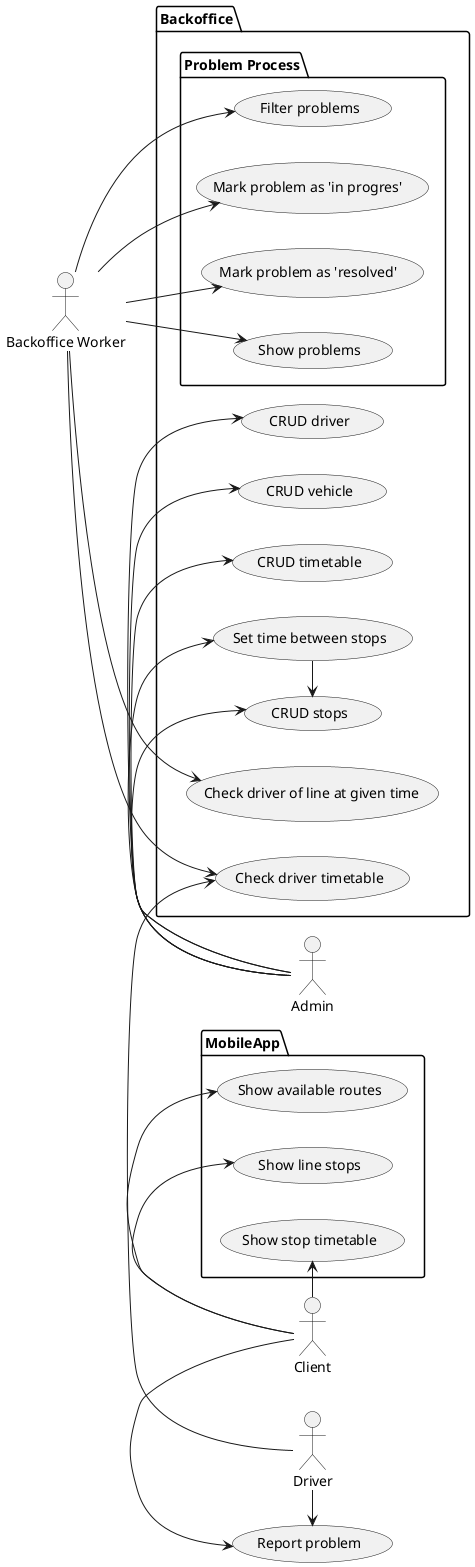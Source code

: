 @startuml use_case_mpk
left to right direction

actor Client as client
actor Driver as driver
actor Admin as admin
actor "Backoffice Worker" as backoffice_worker


package MobileApp {
usecase "Show available routes" as show_routes
usecase "Show line stops" as show_stops
usecase "Show stop timetable" as show_stop_time_table
}

usecase "Report problem" as report_problem


client -> show_routes
client -> show_stops
client -> show_stop_time_table
client -> report_problem




package Backoffice {
 usecase "CRUD driver" as crud_driver
 usecase "CRUD vehicle" as crud_vehicle
 usecase "CRUD timetable" as crud_timetable
 usecase "CRUD stops" as crud_stops
 usecase "Set time between stops" as set_time_between

 usecase "Check driver timetable" as driver_work

package "Problem Process"{
 usecase "Show problems" as show_problems
 usecase "Filter problems" as filter_problems
 usecase "Mark problem as 'in progres' " as problem_in_progress
 usecase "Mark problem as 'resolved' " as problem_resolved
}
 usecase "Check driver of line at given time" as driver_of_line

}

admin -> crud_driver
admin -> crud_vehicle
admin -> crud_timetable
admin -> crud_stops
admin -> set_time_between
crud_stops <- set_time_between

backoffice_worker --> show_problems
backoffice_worker -> filter_problems
backoffice_worker -> problem_in_progress
backoffice_worker -> problem_resolved
backoffice_worker -> driver_of_line
backoffice_worker -> driver_work

driver -> report_problem
driver -> driver_work

@enduml